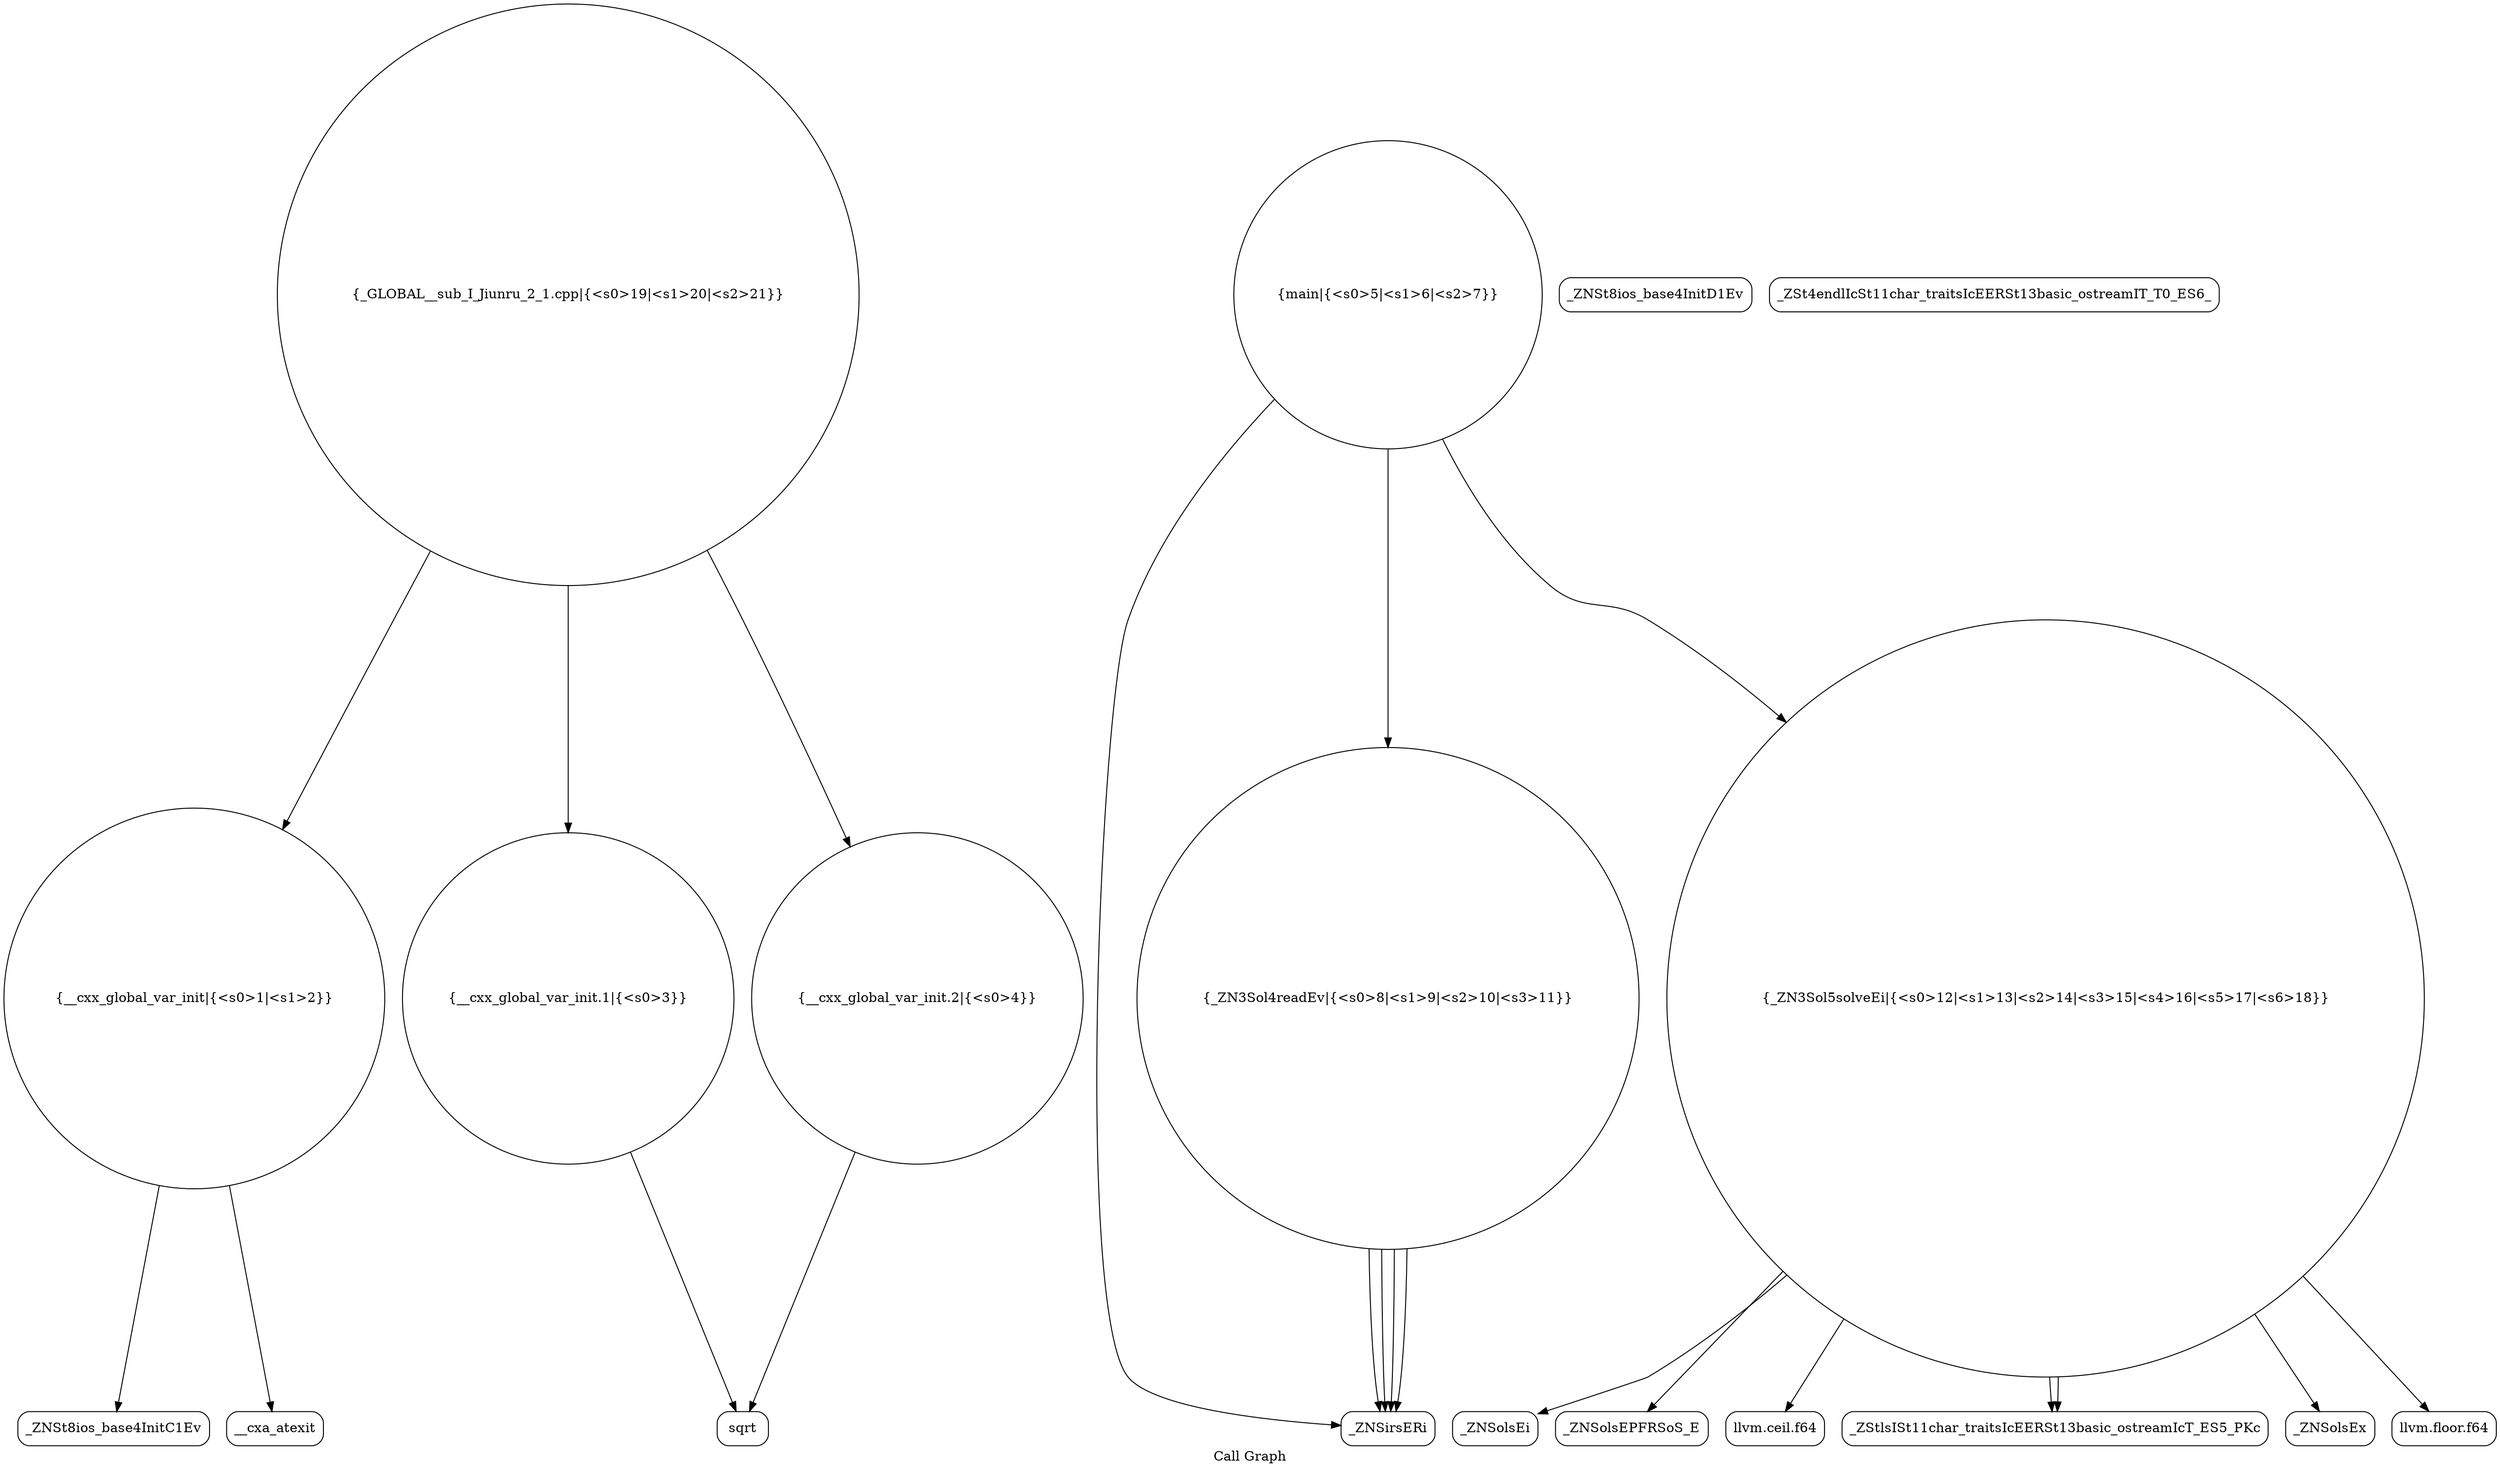 digraph "Call Graph" {
	label="Call Graph";

	Node0x56513b9cbbd0 [shape=record,shape=circle,label="{__cxx_global_var_init|{<s0>1|<s1>2}}"];
	Node0x56513b9cbbd0:s0 -> Node0x56513b9cc060[color=black];
	Node0x56513b9cbbd0:s1 -> Node0x56513b9cc160[color=black];
	Node0x56513b9cc360 [shape=record,shape=circle,label="{main|{<s0>5|<s1>6|<s2>7}}"];
	Node0x56513b9cc360:s0 -> Node0x56513b9cc3e0[color=black];
	Node0x56513b9cc360:s1 -> Node0x56513b9cc460[color=black];
	Node0x56513b9cc360:s2 -> Node0x56513b9cc4e0[color=black];
	Node0x56513b9cc6e0 [shape=record,shape=Mrecord,label="{_ZNSolsEi}"];
	Node0x56513b9cc0e0 [shape=record,shape=Mrecord,label="{_ZNSt8ios_base4InitD1Ev}"];
	Node0x56513b9cc460 [shape=record,shape=circle,label="{_ZN3Sol4readEv|{<s0>8|<s1>9|<s2>10|<s3>11}}"];
	Node0x56513b9cc460:s0 -> Node0x56513b9cc3e0[color=black];
	Node0x56513b9cc460:s1 -> Node0x56513b9cc3e0[color=black];
	Node0x56513b9cc460:s2 -> Node0x56513b9cc3e0[color=black];
	Node0x56513b9cc460:s3 -> Node0x56513b9cc3e0[color=black];
	Node0x56513b9cc7e0 [shape=record,shape=Mrecord,label="{_ZNSolsEPFRSoS_E}"];
	Node0x56513b9cc1e0 [shape=record,shape=circle,label="{__cxx_global_var_init.1|{<s0>3}}"];
	Node0x56513b9cc1e0:s0 -> Node0x56513b9cc260[color=black];
	Node0x56513b9cc560 [shape=record,shape=Mrecord,label="{llvm.ceil.f64}"];
	Node0x56513b9cc8e0 [shape=record,shape=circle,label="{_GLOBAL__sub_I_Jiunru_2_1.cpp|{<s0>19|<s1>20|<s2>21}}"];
	Node0x56513b9cc8e0:s0 -> Node0x56513b9cbbd0[color=black];
	Node0x56513b9cc8e0:s1 -> Node0x56513b9cc1e0[color=black];
	Node0x56513b9cc8e0:s2 -> Node0x56513b9cc2e0[color=black];
	Node0x56513b9cc2e0 [shape=record,shape=circle,label="{__cxx_global_var_init.2|{<s0>4}}"];
	Node0x56513b9cc2e0:s0 -> Node0x56513b9cc260[color=black];
	Node0x56513b9cc660 [shape=record,shape=Mrecord,label="{_ZStlsISt11char_traitsIcEERSt13basic_ostreamIcT_ES5_PKc}"];
	Node0x56513b9cc060 [shape=record,shape=Mrecord,label="{_ZNSt8ios_base4InitC1Ev}"];
	Node0x56513b9cc3e0 [shape=record,shape=Mrecord,label="{_ZNSirsERi}"];
	Node0x56513b9cc760 [shape=record,shape=Mrecord,label="{_ZNSolsEx}"];
	Node0x56513b9cc160 [shape=record,shape=Mrecord,label="{__cxa_atexit}"];
	Node0x56513b9cc4e0 [shape=record,shape=circle,label="{_ZN3Sol5solveEi|{<s0>12|<s1>13|<s2>14|<s3>15|<s4>16|<s5>17|<s6>18}}"];
	Node0x56513b9cc4e0:s0 -> Node0x56513b9cc560[color=black];
	Node0x56513b9cc4e0:s1 -> Node0x56513b9cc5e0[color=black];
	Node0x56513b9cc4e0:s2 -> Node0x56513b9cc660[color=black];
	Node0x56513b9cc4e0:s3 -> Node0x56513b9cc6e0[color=black];
	Node0x56513b9cc4e0:s4 -> Node0x56513b9cc660[color=black];
	Node0x56513b9cc4e0:s5 -> Node0x56513b9cc760[color=black];
	Node0x56513b9cc4e0:s6 -> Node0x56513b9cc7e0[color=black];
	Node0x56513b9cc860 [shape=record,shape=Mrecord,label="{_ZSt4endlIcSt11char_traitsIcEERSt13basic_ostreamIT_T0_ES6_}"];
	Node0x56513b9cc260 [shape=record,shape=Mrecord,label="{sqrt}"];
	Node0x56513b9cc5e0 [shape=record,shape=Mrecord,label="{llvm.floor.f64}"];
}
